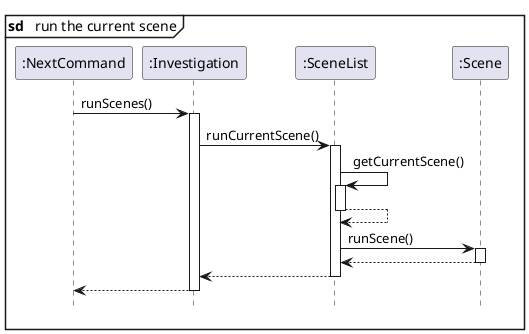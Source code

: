 @startuml

hide footbox
mainframe **sd**   run the current scene
":NextCommand" -> ":Investigation": runScenes()
activate ":Investigation"
":Investigation" -> ":SceneList": runCurrentScene()
activate ":SceneList"
":SceneList" -> ":SceneList": getCurrentScene()
activate ":SceneList"
return
":SceneList" -> ":Scene": runScene()
activate ":Scene"
":SceneList" <-- ":Scene"
deactivate ":Scene"
":Investigation" <-- ":SceneList"
deactivate ":SceneList"
":NextCommand" <-- ":Investigation"
deactivate ":Investigation"
@enduml